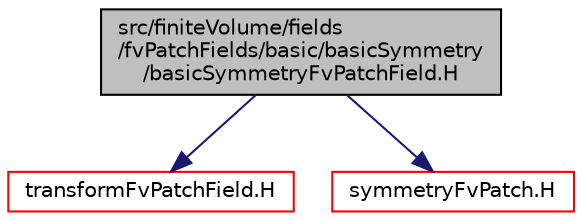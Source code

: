 digraph "src/finiteVolume/fields/fvPatchFields/basic/basicSymmetry/basicSymmetryFvPatchField.H"
{
  bgcolor="transparent";
  edge [fontname="Helvetica",fontsize="10",labelfontname="Helvetica",labelfontsize="10"];
  node [fontname="Helvetica",fontsize="10",shape=record];
  Node0 [label="src/finiteVolume/fields\l/fvPatchFields/basic/basicSymmetry\l/basicSymmetryFvPatchField.H",height=0.2,width=0.4,color="black", fillcolor="grey75", style="filled", fontcolor="black"];
  Node0 -> Node1 [color="midnightblue",fontsize="10",style="solid",fontname="Helvetica"];
  Node1 [label="transformFvPatchField.H",height=0.2,width=0.4,color="red",URL="$a01658.html"];
  Node0 -> Node205 [color="midnightblue",fontsize="10",style="solid",fontname="Helvetica"];
  Node205 [label="symmetryFvPatch.H",height=0.2,width=0.4,color="red",URL="$a03812.html"];
}
